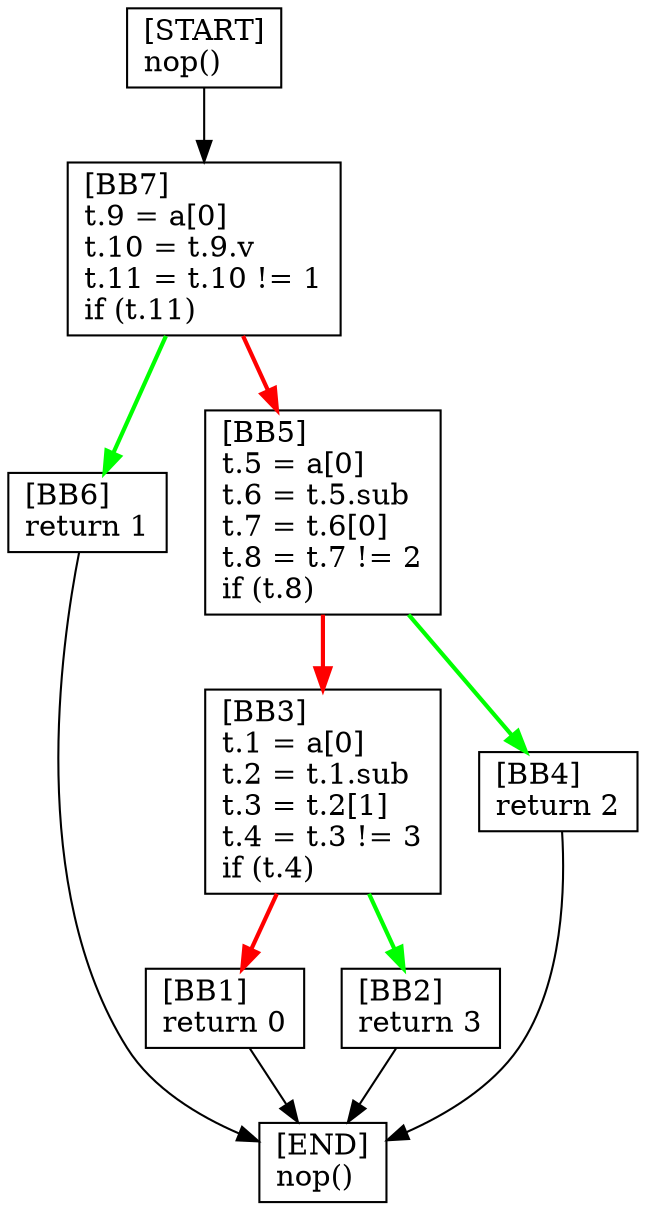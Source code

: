 digraph {
  node [shape=box]
  BB7 [label="[BB7]\lt.9 = a[0]\lt.10 = t.9.v\lt.11 = t.10 != 1\lif (t.11)\l"];
  BB6 [label="[BB6]\lreturn 1\l"];
  BB1 [label="[BB1]\lreturn 0\l"];
  START [label="[START]\lnop()\l"];
  END [label="[END]\lnop()\l"];
  BB2 [label="[BB2]\lreturn 3\l"];
  BB3 [label="[BB3]\lt.1 = a[0]\lt.2 = t.1.sub\lt.3 = t.2[1]\lt.4 = t.3 != 3\lif (t.4)\l"];
  BB4 [label="[BB4]\lreturn 2\l"];
  BB5 [label="[BB5]\lt.5 = a[0]\lt.6 = t.5.sub\lt.7 = t.6[0]\lt.8 = t.7 != 2\lif (t.8)\l"];
  BB1 -> END;
  BB3 -> BB1 [color=red, penwidth=2];
  BB3 -> BB2 [color=green, penwidth=2];
  BB5 -> BB4 [color=green, penwidth=2];
  BB6 -> END;
  BB4 -> END;
  BB2 -> END;
  BB5 -> BB3 [color=red, penwidth=2];
  START -> BB7;
  BB7 -> BB5 [color=red, penwidth=2];
  BB7 -> BB6 [color=green, penwidth=2];
}
